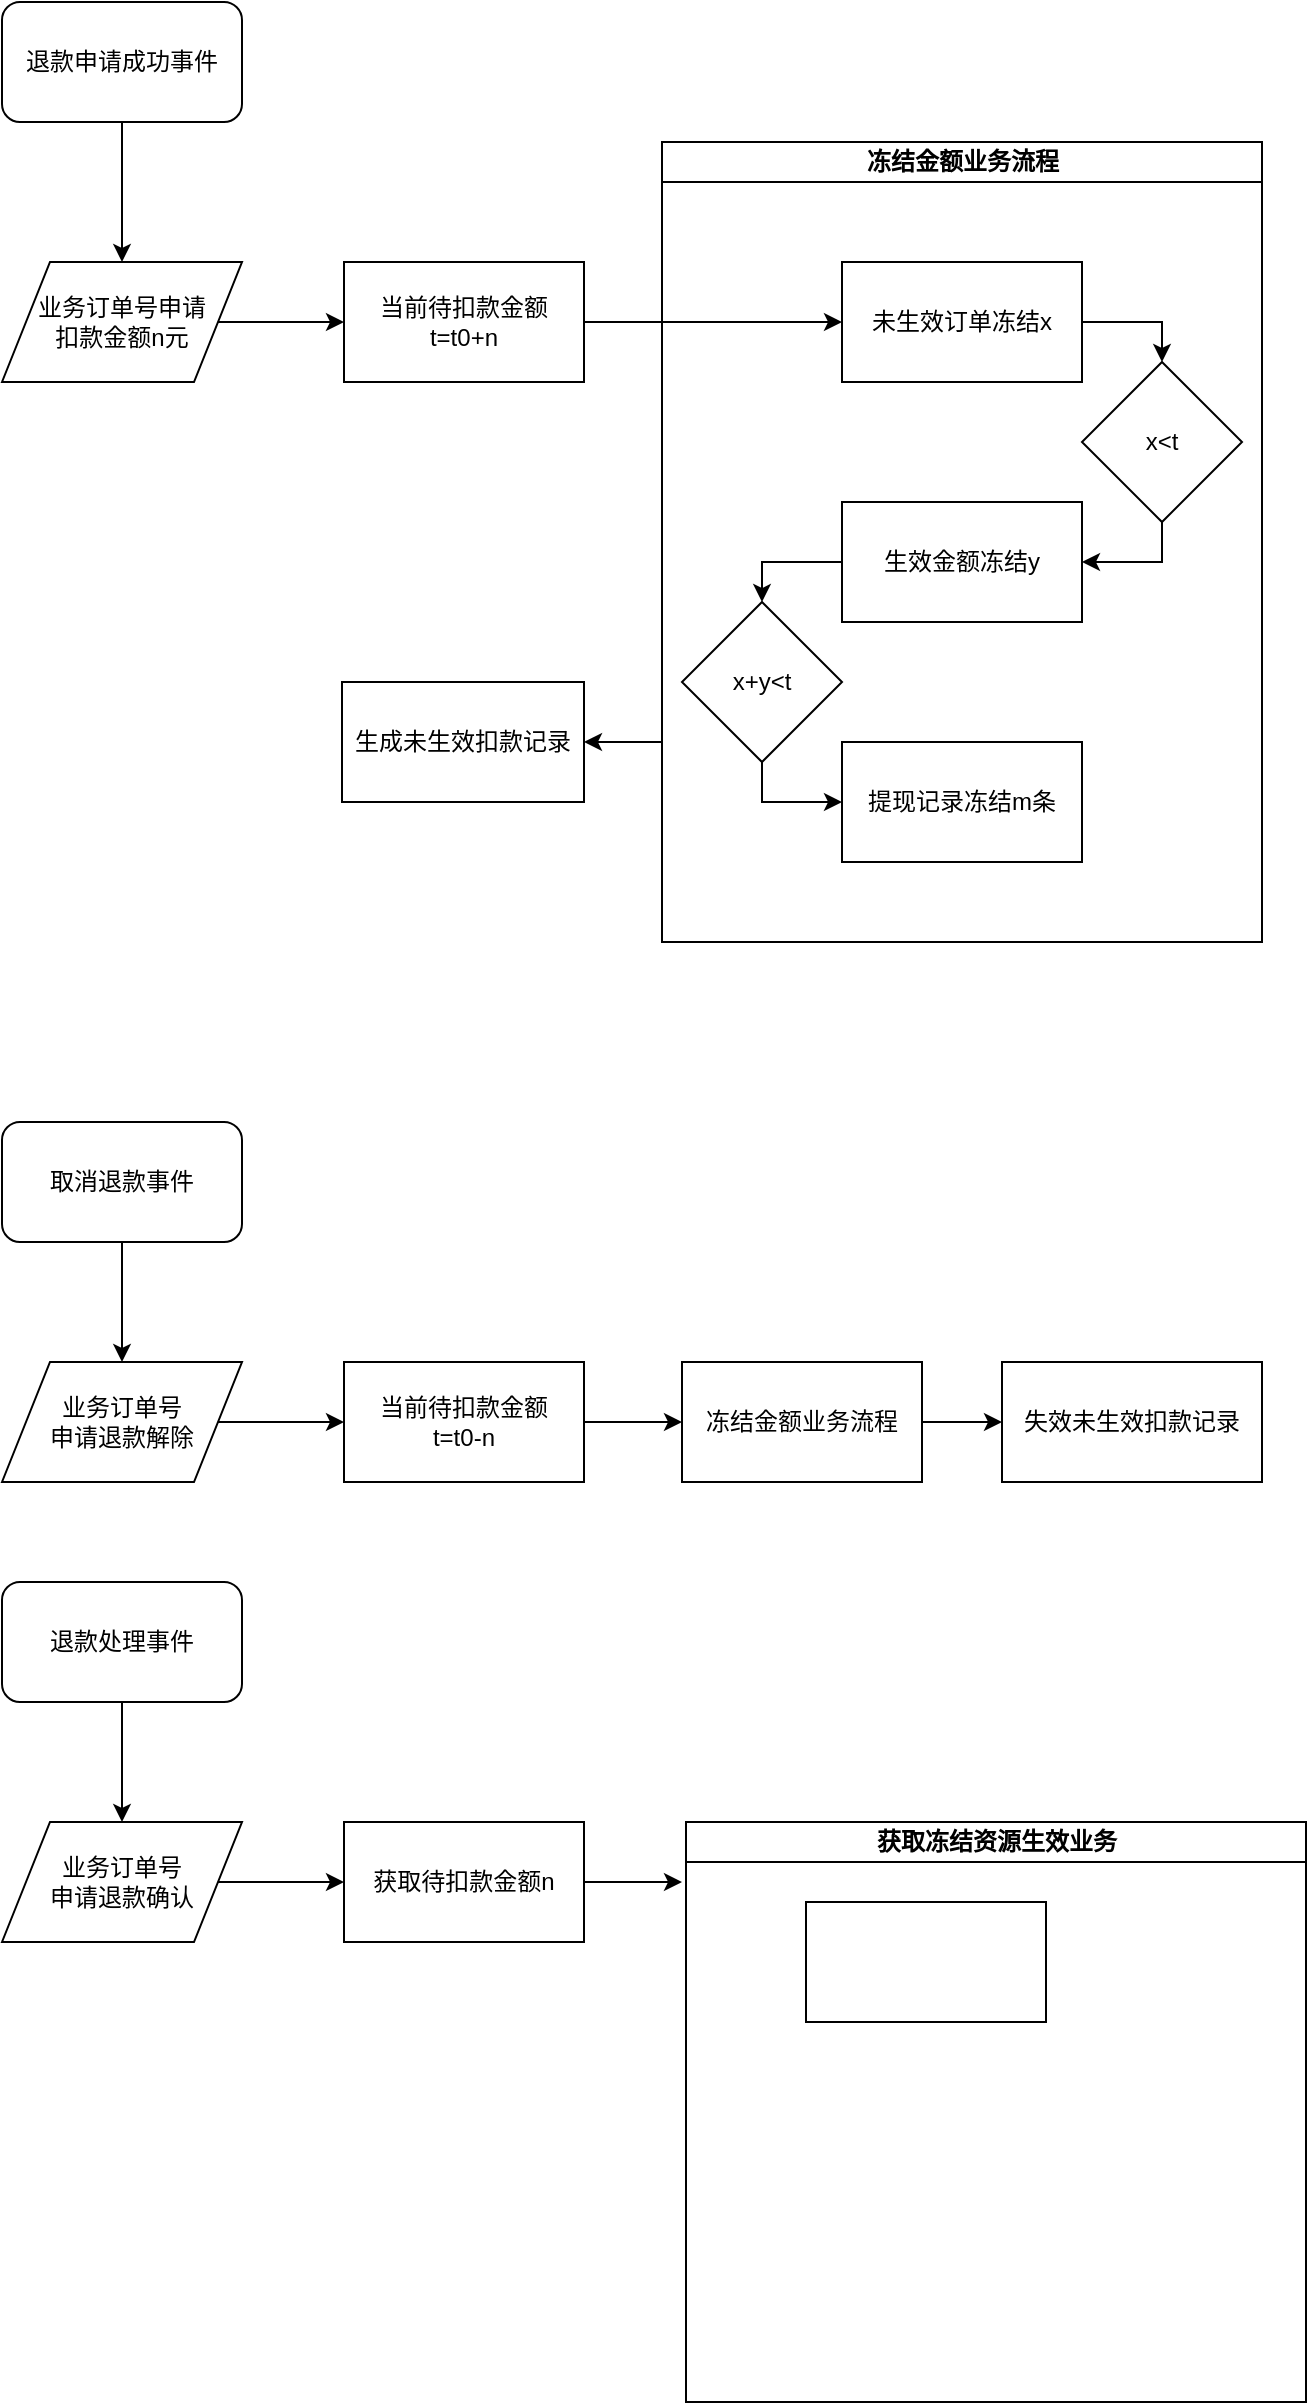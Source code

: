 <mxfile version="12.1.9" type="github" pages="1">
  <diagram id="Nm2MGBQXB-lMD8GcMdS7" name="第 1 页">
    <mxGraphModel dx="1886" dy="858" grid="1" gridSize="10" guides="1" tooltips="1" connect="1" arrows="1" fold="1" page="1" pageScale="1" pageWidth="1400" pageHeight="850" math="0" shadow="0">
      <root>
        <mxCell id="0"/>
        <mxCell id="1" parent="0"/>
        <mxCell id="reZb2tm7C-XP5V8WI9Gy-15" style="edgeStyle=orthogonalEdgeStyle;rounded=0;orthogonalLoop=1;jettySize=auto;html=1;exitX=1;exitY=0.5;exitDx=0;exitDy=0;entryX=0;entryY=0.5;entryDx=0;entryDy=0;" edge="1" parent="1" source="reZb2tm7C-XP5V8WI9Gy-12" target="reZb2tm7C-XP5V8WI9Gy-34">
          <mxGeometry relative="1" as="geometry">
            <mxPoint x="370" y="200" as="targetPoint"/>
          </mxGeometry>
        </mxCell>
        <mxCell id="reZb2tm7C-XP5V8WI9Gy-12" value="业务订单号申请&lt;br&gt;扣款金额n元" style="shape=parallelogram;perimeter=parallelogramPerimeter;whiteSpace=wrap;html=1;" vertex="1" parent="1">
          <mxGeometry x="100" y="180" width="120" height="60" as="geometry"/>
        </mxCell>
        <mxCell id="reZb2tm7C-XP5V8WI9Gy-38" style="edgeStyle=orthogonalEdgeStyle;rounded=0;orthogonalLoop=1;jettySize=auto;html=1;exitX=0;exitY=0.75;exitDx=0;exitDy=0;entryX=1;entryY=0.5;entryDx=0;entryDy=0;" edge="1" parent="1" source="reZb2tm7C-XP5V8WI9Gy-32" target="reZb2tm7C-XP5V8WI9Gy-37">
          <mxGeometry relative="1" as="geometry"/>
        </mxCell>
        <mxCell id="reZb2tm7C-XP5V8WI9Gy-32" value="冻结金额业务流程" style="swimlane;html=1;startSize=20;horizontal=1;containerType=tree;" vertex="1" parent="1">
          <mxGeometry x="430" y="120" width="300" height="400" as="geometry"/>
        </mxCell>
        <mxCell id="reZb2tm7C-XP5V8WI9Gy-24" value="提现记录冻结m条" style="rounded=0;whiteSpace=wrap;html=1;" vertex="1" parent="reZb2tm7C-XP5V8WI9Gy-32">
          <mxGeometry x="90" y="300" width="120" height="60" as="geometry"/>
        </mxCell>
        <mxCell id="reZb2tm7C-XP5V8WI9Gy-21" value="生效金额冻结y" style="rounded=0;whiteSpace=wrap;html=1;" vertex="1" parent="reZb2tm7C-XP5V8WI9Gy-32">
          <mxGeometry x="90" y="180" width="120" height="60" as="geometry"/>
        </mxCell>
        <mxCell id="reZb2tm7C-XP5V8WI9Gy-13" value="未生效订单冻结x" style="rounded=0;whiteSpace=wrap;html=1;" vertex="1" parent="reZb2tm7C-XP5V8WI9Gy-32">
          <mxGeometry x="90" y="60" width="120" height="60" as="geometry"/>
        </mxCell>
        <mxCell id="reZb2tm7C-XP5V8WI9Gy-18" value="x&amp;lt;t" style="rhombus;whiteSpace=wrap;html=1;" vertex="1" parent="reZb2tm7C-XP5V8WI9Gy-32">
          <mxGeometry x="210" y="110" width="80" height="80" as="geometry"/>
        </mxCell>
        <mxCell id="reZb2tm7C-XP5V8WI9Gy-19" style="edgeStyle=orthogonalEdgeStyle;rounded=0;orthogonalLoop=1;jettySize=auto;html=1;exitX=1;exitY=0.5;exitDx=0;exitDy=0;entryX=0.5;entryY=0;entryDx=0;entryDy=0;" edge="1" parent="reZb2tm7C-XP5V8WI9Gy-32" source="reZb2tm7C-XP5V8WI9Gy-13" target="reZb2tm7C-XP5V8WI9Gy-18">
          <mxGeometry relative="1" as="geometry"/>
        </mxCell>
        <mxCell id="reZb2tm7C-XP5V8WI9Gy-22" style="edgeStyle=orthogonalEdgeStyle;rounded=0;orthogonalLoop=1;jettySize=auto;html=1;exitX=0.5;exitY=1;exitDx=0;exitDy=0;entryX=1;entryY=0.5;entryDx=0;entryDy=0;" edge="1" parent="reZb2tm7C-XP5V8WI9Gy-32" source="reZb2tm7C-XP5V8WI9Gy-18" target="reZb2tm7C-XP5V8WI9Gy-21">
          <mxGeometry relative="1" as="geometry"/>
        </mxCell>
        <mxCell id="reZb2tm7C-XP5V8WI9Gy-23" value="x+y&amp;lt;t" style="rhombus;whiteSpace=wrap;html=1;" vertex="1" parent="reZb2tm7C-XP5V8WI9Gy-32">
          <mxGeometry x="10" y="230" width="80" height="80" as="geometry"/>
        </mxCell>
        <mxCell id="reZb2tm7C-XP5V8WI9Gy-26" style="edgeStyle=orthogonalEdgeStyle;rounded=0;orthogonalLoop=1;jettySize=auto;html=1;exitX=0.5;exitY=1;exitDx=0;exitDy=0;entryX=0;entryY=0.5;entryDx=0;entryDy=0;" edge="1" parent="reZb2tm7C-XP5V8WI9Gy-32" source="reZb2tm7C-XP5V8WI9Gy-23" target="reZb2tm7C-XP5V8WI9Gy-24">
          <mxGeometry relative="1" as="geometry"/>
        </mxCell>
        <mxCell id="reZb2tm7C-XP5V8WI9Gy-25" style="edgeStyle=orthogonalEdgeStyle;rounded=0;orthogonalLoop=1;jettySize=auto;html=1;exitX=0;exitY=0.5;exitDx=0;exitDy=0;entryX=0.5;entryY=0;entryDx=0;entryDy=0;" edge="1" parent="reZb2tm7C-XP5V8WI9Gy-32" source="reZb2tm7C-XP5V8WI9Gy-21" target="reZb2tm7C-XP5V8WI9Gy-23">
          <mxGeometry relative="1" as="geometry"/>
        </mxCell>
        <mxCell id="reZb2tm7C-XP5V8WI9Gy-35" style="edgeStyle=orthogonalEdgeStyle;rounded=0;orthogonalLoop=1;jettySize=auto;html=1;exitX=1;exitY=0.5;exitDx=0;exitDy=0;entryX=0;entryY=0.5;entryDx=0;entryDy=0;" edge="1" parent="1" source="reZb2tm7C-XP5V8WI9Gy-34" target="reZb2tm7C-XP5V8WI9Gy-13">
          <mxGeometry relative="1" as="geometry"/>
        </mxCell>
        <mxCell id="reZb2tm7C-XP5V8WI9Gy-34" value="当前待扣款金额 &lt;br&gt;t=t0+n" style="rounded=0;whiteSpace=wrap;html=1;" vertex="1" parent="1">
          <mxGeometry x="271" y="180" width="120" height="60" as="geometry"/>
        </mxCell>
        <mxCell id="reZb2tm7C-XP5V8WI9Gy-37" value="生成未生效扣款记录" style="rounded=0;whiteSpace=wrap;html=1;" vertex="1" parent="1">
          <mxGeometry x="270" y="390" width="121" height="60" as="geometry"/>
        </mxCell>
        <mxCell id="reZb2tm7C-XP5V8WI9Gy-42" style="edgeStyle=orthogonalEdgeStyle;rounded=0;orthogonalLoop=1;jettySize=auto;html=1;exitX=1;exitY=0.5;exitDx=0;exitDy=0;entryX=0;entryY=0.5;entryDx=0;entryDy=0;" edge="1" parent="1" source="reZb2tm7C-XP5V8WI9Gy-43" target="reZb2tm7C-XP5V8WI9Gy-56">
          <mxGeometry relative="1" as="geometry">
            <mxPoint x="370" y="750" as="targetPoint"/>
          </mxGeometry>
        </mxCell>
        <mxCell id="reZb2tm7C-XP5V8WI9Gy-43" value="业务订单号&lt;br&gt;申请退款解除" style="shape=parallelogram;perimeter=parallelogramPerimeter;whiteSpace=wrap;html=1;" vertex="1" parent="1">
          <mxGeometry x="100" y="730" width="120" height="60" as="geometry"/>
        </mxCell>
        <mxCell id="reZb2tm7C-XP5V8WI9Gy-44" style="edgeStyle=orthogonalEdgeStyle;rounded=0;orthogonalLoop=1;jettySize=auto;html=1;exitX=1;exitY=0.5;exitDx=0;exitDy=0;entryX=0;entryY=0.5;entryDx=0;entryDy=0;" edge="1" parent="1" source="reZb2tm7C-XP5V8WI9Gy-62" target="reZb2tm7C-XP5V8WI9Gy-57">
          <mxGeometry relative="1" as="geometry">
            <mxPoint x="730" y="770" as="sourcePoint"/>
          </mxGeometry>
        </mxCell>
        <mxCell id="reZb2tm7C-XP5V8WI9Gy-55" style="edgeStyle=orthogonalEdgeStyle;rounded=0;orthogonalLoop=1;jettySize=auto;html=1;exitX=1;exitY=0.5;exitDx=0;exitDy=0;entryX=0;entryY=0.5;entryDx=0;entryDy=0;" edge="1" parent="1" source="reZb2tm7C-XP5V8WI9Gy-56" target="reZb2tm7C-XP5V8WI9Gy-62">
          <mxGeometry relative="1" as="geometry">
            <mxPoint x="520" y="760" as="targetPoint"/>
          </mxGeometry>
        </mxCell>
        <mxCell id="reZb2tm7C-XP5V8WI9Gy-56" value="当前待扣款金额 &lt;br&gt;t=t0-n" style="rounded=0;whiteSpace=wrap;html=1;" vertex="1" parent="1">
          <mxGeometry x="271" y="730" width="120" height="60" as="geometry"/>
        </mxCell>
        <mxCell id="reZb2tm7C-XP5V8WI9Gy-57" value="失效未生效扣款记录" style="rounded=0;whiteSpace=wrap;html=1;" vertex="1" parent="1">
          <mxGeometry x="600" y="730" width="130" height="60" as="geometry"/>
        </mxCell>
        <mxCell id="reZb2tm7C-XP5V8WI9Gy-59" style="edgeStyle=orthogonalEdgeStyle;rounded=0;orthogonalLoop=1;jettySize=auto;html=1;exitX=0.5;exitY=1;exitDx=0;exitDy=0;entryX=0.5;entryY=0;entryDx=0;entryDy=0;" edge="1" parent="1" source="reZb2tm7C-XP5V8WI9Gy-58" target="reZb2tm7C-XP5V8WI9Gy-12">
          <mxGeometry relative="1" as="geometry">
            <Array as="points"/>
          </mxGeometry>
        </mxCell>
        <mxCell id="reZb2tm7C-XP5V8WI9Gy-58" value="退款申请成功事件" style="rounded=1;whiteSpace=wrap;html=1;" vertex="1" parent="1">
          <mxGeometry x="100" y="50" width="120" height="60" as="geometry"/>
        </mxCell>
        <mxCell id="reZb2tm7C-XP5V8WI9Gy-61" style="edgeStyle=orthogonalEdgeStyle;rounded=0;orthogonalLoop=1;jettySize=auto;html=1;exitX=0.5;exitY=1;exitDx=0;exitDy=0;entryX=0.5;entryY=0;entryDx=0;entryDy=0;" edge="1" parent="1" source="reZb2tm7C-XP5V8WI9Gy-60" target="reZb2tm7C-XP5V8WI9Gy-43">
          <mxGeometry relative="1" as="geometry"/>
        </mxCell>
        <mxCell id="reZb2tm7C-XP5V8WI9Gy-60" value="取消退款事件" style="rounded=1;whiteSpace=wrap;html=1;" vertex="1" parent="1">
          <mxGeometry x="100" y="610" width="120" height="60" as="geometry"/>
        </mxCell>
        <mxCell id="reZb2tm7C-XP5V8WI9Gy-62" value="冻结金额业务流程" style="rounded=0;whiteSpace=wrap;html=1;" vertex="1" parent="1">
          <mxGeometry x="440" y="730" width="120" height="60" as="geometry"/>
        </mxCell>
        <mxCell id="reZb2tm7C-XP5V8WI9Gy-66" style="edgeStyle=orthogonalEdgeStyle;rounded=0;orthogonalLoop=1;jettySize=auto;html=1;exitX=1;exitY=0.5;exitDx=0;exitDy=0;entryX=0;entryY=0.5;entryDx=0;entryDy=0;" edge="1" parent="1" source="reZb2tm7C-XP5V8WI9Gy-67" target="reZb2tm7C-XP5V8WI9Gy-70">
          <mxGeometry relative="1" as="geometry">
            <mxPoint x="370" y="980" as="targetPoint"/>
          </mxGeometry>
        </mxCell>
        <mxCell id="reZb2tm7C-XP5V8WI9Gy-67" value="业务订单号&lt;br&gt;申请退款确认" style="shape=parallelogram;perimeter=parallelogramPerimeter;whiteSpace=wrap;html=1;" vertex="1" parent="1">
          <mxGeometry x="100" y="960" width="120" height="60" as="geometry"/>
        </mxCell>
        <mxCell id="reZb2tm7C-XP5V8WI9Gy-69" style="edgeStyle=orthogonalEdgeStyle;rounded=0;orthogonalLoop=1;jettySize=auto;html=1;exitX=1;exitY=0.5;exitDx=0;exitDy=0;entryX=0;entryY=0.5;entryDx=0;entryDy=0;" edge="1" parent="1" source="reZb2tm7C-XP5V8WI9Gy-70">
          <mxGeometry relative="1" as="geometry">
            <mxPoint x="440" y="990" as="targetPoint"/>
          </mxGeometry>
        </mxCell>
        <mxCell id="reZb2tm7C-XP5V8WI9Gy-70" value="获取待扣款金额n" style="rounded=0;whiteSpace=wrap;html=1;" vertex="1" parent="1">
          <mxGeometry x="271" y="960" width="120" height="60" as="geometry"/>
        </mxCell>
        <mxCell id="reZb2tm7C-XP5V8WI9Gy-72" style="edgeStyle=orthogonalEdgeStyle;rounded=0;orthogonalLoop=1;jettySize=auto;html=1;exitX=0.5;exitY=1;exitDx=0;exitDy=0;entryX=0.5;entryY=0;entryDx=0;entryDy=0;" edge="1" parent="1" source="reZb2tm7C-XP5V8WI9Gy-73" target="reZb2tm7C-XP5V8WI9Gy-67">
          <mxGeometry relative="1" as="geometry"/>
        </mxCell>
        <mxCell id="reZb2tm7C-XP5V8WI9Gy-73" value="退款处理事件" style="rounded=1;whiteSpace=wrap;html=1;" vertex="1" parent="1">
          <mxGeometry x="100" y="840" width="120" height="60" as="geometry"/>
        </mxCell>
        <mxCell id="reZb2tm7C-XP5V8WI9Gy-75" value="获取冻结资源生效业务" style="swimlane;html=1;startSize=20;horizontal=1;containerType=tree;" vertex="1" parent="1">
          <mxGeometry x="442" y="960" width="310" height="290" as="geometry"/>
        </mxCell>
        <mxCell id="reZb2tm7C-XP5V8WI9Gy-77" value="" style="rounded=0;whiteSpace=wrap;html=1;" vertex="1" parent="reZb2tm7C-XP5V8WI9Gy-75">
          <mxGeometry x="60" y="40" width="120" height="60" as="geometry"/>
        </mxCell>
      </root>
    </mxGraphModel>
  </diagram>
</mxfile>
